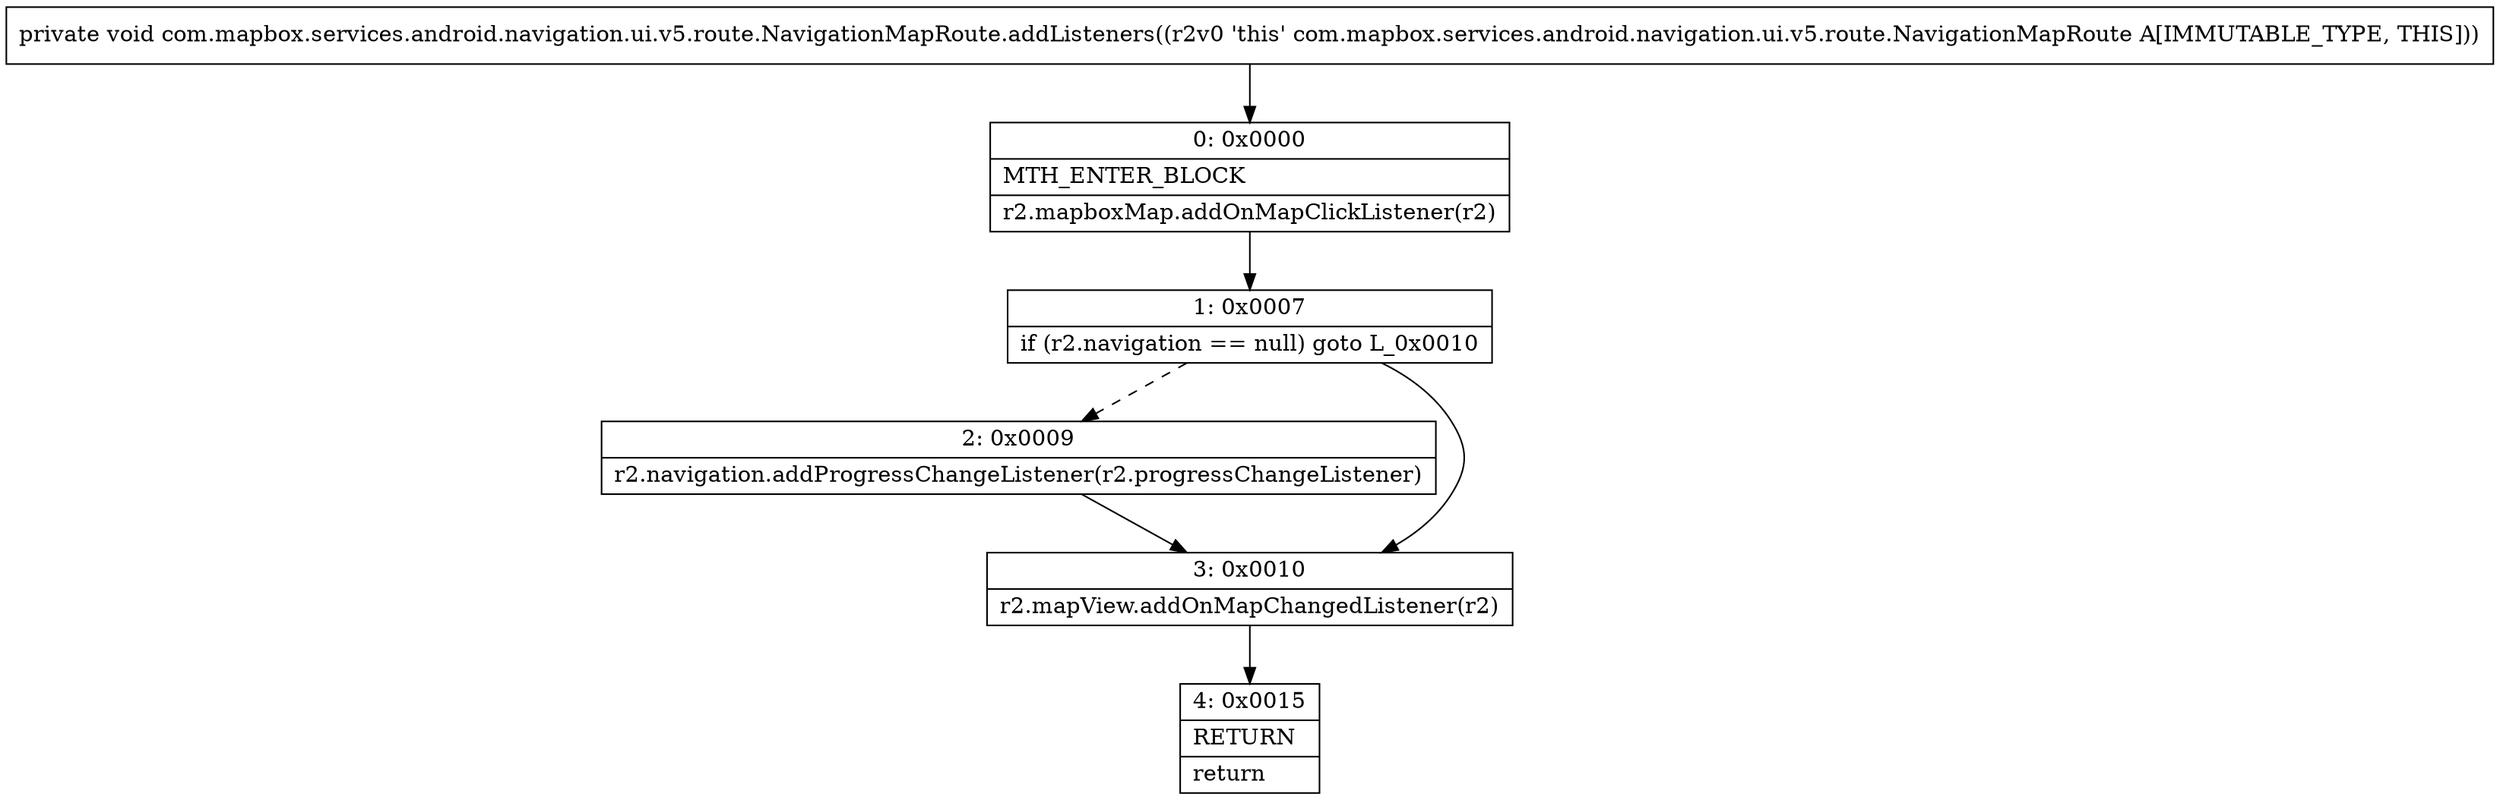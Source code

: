 digraph "CFG forcom.mapbox.services.android.navigation.ui.v5.route.NavigationMapRoute.addListeners()V" {
Node_0 [shape=record,label="{0\:\ 0x0000|MTH_ENTER_BLOCK\l|r2.mapboxMap.addOnMapClickListener(r2)\l}"];
Node_1 [shape=record,label="{1\:\ 0x0007|if (r2.navigation == null) goto L_0x0010\l}"];
Node_2 [shape=record,label="{2\:\ 0x0009|r2.navigation.addProgressChangeListener(r2.progressChangeListener)\l}"];
Node_3 [shape=record,label="{3\:\ 0x0010|r2.mapView.addOnMapChangedListener(r2)\l}"];
Node_4 [shape=record,label="{4\:\ 0x0015|RETURN\l|return\l}"];
MethodNode[shape=record,label="{private void com.mapbox.services.android.navigation.ui.v5.route.NavigationMapRoute.addListeners((r2v0 'this' com.mapbox.services.android.navigation.ui.v5.route.NavigationMapRoute A[IMMUTABLE_TYPE, THIS])) }"];
MethodNode -> Node_0;
Node_0 -> Node_1;
Node_1 -> Node_2[style=dashed];
Node_1 -> Node_3;
Node_2 -> Node_3;
Node_3 -> Node_4;
}

